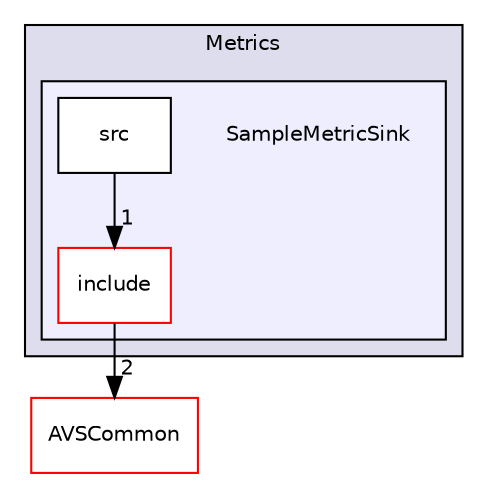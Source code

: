 digraph "/home/ANT.AMAZON.COM/womw/workplace/1.19_release/doxy/avs-device-sdk/Metrics/SampleMetricSink" {
  compound=true
  node [ fontsize="10", fontname="Helvetica"];
  edge [ labelfontsize="10", labelfontname="Helvetica"];
  subgraph clusterdir_43f851592d494520999e836628ea5995 {
    graph [ bgcolor="#ddddee", pencolor="black", label="Metrics" fontname="Helvetica", fontsize="10", URL="dir_43f851592d494520999e836628ea5995.html"]
  subgraph clusterdir_88bc15e9d162c836057111d08acd2c60 {
    graph [ bgcolor="#eeeeff", pencolor="black", label="" URL="dir_88bc15e9d162c836057111d08acd2c60.html"];
    dir_88bc15e9d162c836057111d08acd2c60 [shape=plaintext label="SampleMetricSink"];
    dir_101b095db37944aa2a0a3f24e5441fda [shape=box label="include" color="red" fillcolor="white" style="filled" URL="dir_101b095db37944aa2a0a3f24e5441fda.html"];
    dir_f86cc188f8e43e068e6dbfc82dc8aa0b [shape=box label="src" color="black" fillcolor="white" style="filled" URL="dir_f86cc188f8e43e068e6dbfc82dc8aa0b.html"];
  }
  }
  dir_13e65effb2bde530b17b3d5eefcd0266 [shape=box label="AVSCommon" fillcolor="white" style="filled" color="red" URL="dir_13e65effb2bde530b17b3d5eefcd0266.html"];
  dir_101b095db37944aa2a0a3f24e5441fda->dir_13e65effb2bde530b17b3d5eefcd0266 [headlabel="2", labeldistance=1.5 headhref="dir_000352_000017.html"];
  dir_f86cc188f8e43e068e6dbfc82dc8aa0b->dir_101b095db37944aa2a0a3f24e5441fda [headlabel="1", labeldistance=1.5 headhref="dir_000354_000352.html"];
}
